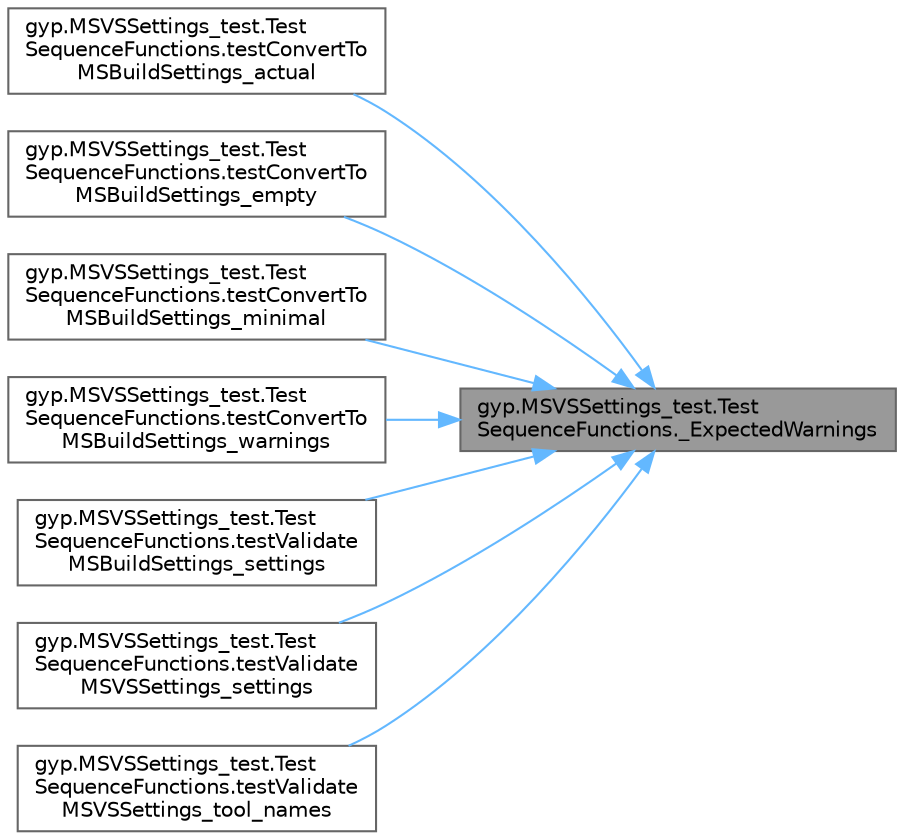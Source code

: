 digraph "gyp.MSVSSettings_test.TestSequenceFunctions._ExpectedWarnings"
{
 // LATEX_PDF_SIZE
  bgcolor="transparent";
  edge [fontname=Helvetica,fontsize=10,labelfontname=Helvetica,labelfontsize=10];
  node [fontname=Helvetica,fontsize=10,shape=box,height=0.2,width=0.4];
  rankdir="RL";
  Node1 [id="Node000001",label="gyp.MSVSSettings_test.Test\lSequenceFunctions._ExpectedWarnings",height=0.2,width=0.4,color="gray40", fillcolor="grey60", style="filled", fontcolor="black",tooltip=" "];
  Node1 -> Node2 [id="edge15_Node000001_Node000002",dir="back",color="steelblue1",style="solid",tooltip=" "];
  Node2 [id="Node000002",label="gyp.MSVSSettings_test.Test\lSequenceFunctions.testConvertTo\lMSBuildSettings_actual",height=0.2,width=0.4,color="grey40", fillcolor="white", style="filled",URL="$classgyp_1_1_m_s_v_s_settings__test_1_1_test_sequence_functions.html#a8bbbd46f62d2239f0554dfcc766a716a",tooltip=" "];
  Node1 -> Node3 [id="edge16_Node000001_Node000003",dir="back",color="steelblue1",style="solid",tooltip=" "];
  Node3 [id="Node000003",label="gyp.MSVSSettings_test.Test\lSequenceFunctions.testConvertTo\lMSBuildSettings_empty",height=0.2,width=0.4,color="grey40", fillcolor="white", style="filled",URL="$classgyp_1_1_m_s_v_s_settings__test_1_1_test_sequence_functions.html#a9b217ee02f57ab0efed493ee9bae2dec",tooltip=" "];
  Node1 -> Node4 [id="edge17_Node000001_Node000004",dir="back",color="steelblue1",style="solid",tooltip=" "];
  Node4 [id="Node000004",label="gyp.MSVSSettings_test.Test\lSequenceFunctions.testConvertTo\lMSBuildSettings_minimal",height=0.2,width=0.4,color="grey40", fillcolor="white", style="filled",URL="$classgyp_1_1_m_s_v_s_settings__test_1_1_test_sequence_functions.html#a105f7d0e7b6ac9722769c9f1988d135b",tooltip=" "];
  Node1 -> Node5 [id="edge18_Node000001_Node000005",dir="back",color="steelblue1",style="solid",tooltip=" "];
  Node5 [id="Node000005",label="gyp.MSVSSettings_test.Test\lSequenceFunctions.testConvertTo\lMSBuildSettings_warnings",height=0.2,width=0.4,color="grey40", fillcolor="white", style="filled",URL="$classgyp_1_1_m_s_v_s_settings__test_1_1_test_sequence_functions.html#a398e346ff1c4a54fb0f1020ac446a5b8",tooltip=" "];
  Node1 -> Node6 [id="edge19_Node000001_Node000006",dir="back",color="steelblue1",style="solid",tooltip=" "];
  Node6 [id="Node000006",label="gyp.MSVSSettings_test.Test\lSequenceFunctions.testValidate\lMSBuildSettings_settings",height=0.2,width=0.4,color="grey40", fillcolor="white", style="filled",URL="$classgyp_1_1_m_s_v_s_settings__test_1_1_test_sequence_functions.html#ae6f1916edaa681fb376fbd12a2f88231",tooltip=" "];
  Node1 -> Node7 [id="edge20_Node000001_Node000007",dir="back",color="steelblue1",style="solid",tooltip=" "];
  Node7 [id="Node000007",label="gyp.MSVSSettings_test.Test\lSequenceFunctions.testValidate\lMSVSSettings_settings",height=0.2,width=0.4,color="grey40", fillcolor="white", style="filled",URL="$classgyp_1_1_m_s_v_s_settings__test_1_1_test_sequence_functions.html#a21ee661159bb3f80d25299af91c04633",tooltip=" "];
  Node1 -> Node8 [id="edge21_Node000001_Node000008",dir="back",color="steelblue1",style="solid",tooltip=" "];
  Node8 [id="Node000008",label="gyp.MSVSSettings_test.Test\lSequenceFunctions.testValidate\lMSVSSettings_tool_names",height=0.2,width=0.4,color="grey40", fillcolor="white", style="filled",URL="$classgyp_1_1_m_s_v_s_settings__test_1_1_test_sequence_functions.html#a7c046c952da10da235f538a7f0dd82f4",tooltip=" "];
}
